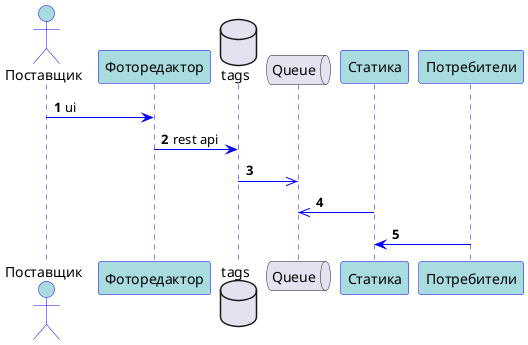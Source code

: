 @startuml

autonumber

skinparam sequence {
    ArrowColor blue
    
    LifeLineBorderColor blue 
    LifeLineBackgroundColor #A9DCDF

    ParticipantBorderColor blue 
    ParticipantBackgroundColor #A9DCDF 
    ParticipantFontColor black

    ActorBorderColor blue 
    ActorBackgroundColor #A9DCDF
}

actor Поставщик as user
participant Фоторедактор as editor
database tags as db
queue Queue as queue
participant Статика as basket
participant Потребители as consumers

user -> editor: ui
editor -> db: rest api
db ->> queue
basket ->> queue
consumers -> basket

@enduml